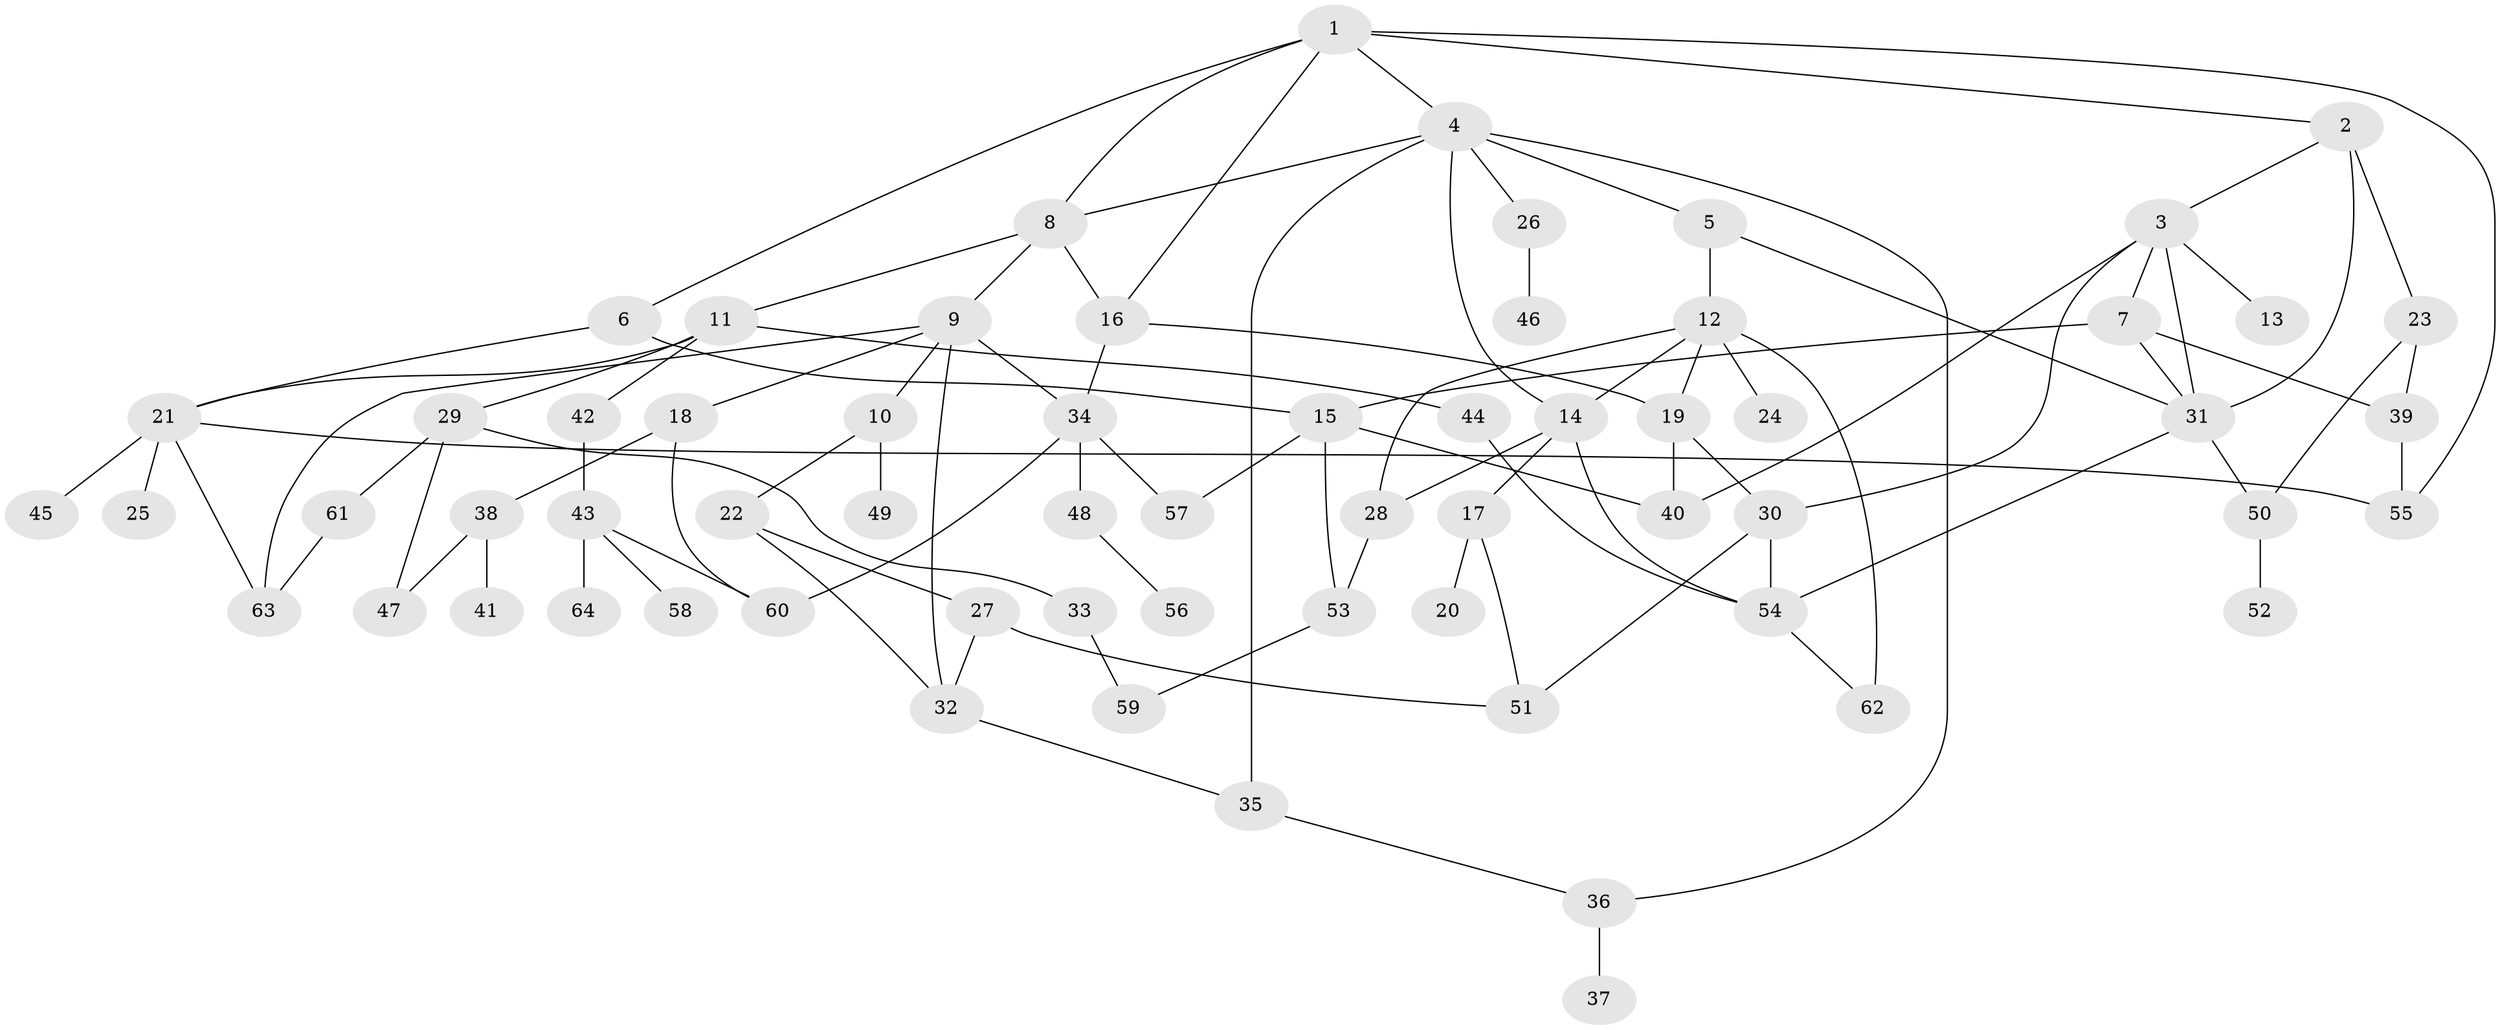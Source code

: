 // original degree distribution, {3: 0.1732283464566929, 4: 0.07086614173228346, 7: 0.015748031496062992, 5: 0.10236220472440945, 6: 0.03937007874015748, 2: 0.30708661417322836, 1: 0.29133858267716534}
// Generated by graph-tools (version 1.1) at 2025/49/03/04/25 22:49:01]
// undirected, 64 vertices, 99 edges
graph export_dot {
  node [color=gray90,style=filled];
  1;
  2;
  3;
  4;
  5;
  6;
  7;
  8;
  9;
  10;
  11;
  12;
  13;
  14;
  15;
  16;
  17;
  18;
  19;
  20;
  21;
  22;
  23;
  24;
  25;
  26;
  27;
  28;
  29;
  30;
  31;
  32;
  33;
  34;
  35;
  36;
  37;
  38;
  39;
  40;
  41;
  42;
  43;
  44;
  45;
  46;
  47;
  48;
  49;
  50;
  51;
  52;
  53;
  54;
  55;
  56;
  57;
  58;
  59;
  60;
  61;
  62;
  63;
  64;
  1 -- 2 [weight=1.0];
  1 -- 4 [weight=1.0];
  1 -- 6 [weight=1.0];
  1 -- 8 [weight=1.0];
  1 -- 16 [weight=1.0];
  1 -- 55 [weight=1.0];
  2 -- 3 [weight=1.0];
  2 -- 23 [weight=1.0];
  2 -- 31 [weight=2.0];
  3 -- 7 [weight=1.0];
  3 -- 13 [weight=1.0];
  3 -- 30 [weight=1.0];
  3 -- 31 [weight=1.0];
  3 -- 40 [weight=1.0];
  4 -- 5 [weight=1.0];
  4 -- 8 [weight=1.0];
  4 -- 14 [weight=1.0];
  4 -- 26 [weight=1.0];
  4 -- 35 [weight=1.0];
  4 -- 36 [weight=1.0];
  5 -- 12 [weight=1.0];
  5 -- 31 [weight=1.0];
  6 -- 15 [weight=1.0];
  6 -- 21 [weight=1.0];
  7 -- 15 [weight=1.0];
  7 -- 31 [weight=1.0];
  7 -- 39 [weight=1.0];
  8 -- 9 [weight=2.0];
  8 -- 11 [weight=1.0];
  8 -- 16 [weight=1.0];
  9 -- 10 [weight=1.0];
  9 -- 18 [weight=1.0];
  9 -- 32 [weight=1.0];
  9 -- 34 [weight=1.0];
  9 -- 63 [weight=1.0];
  10 -- 22 [weight=1.0];
  10 -- 49 [weight=1.0];
  11 -- 21 [weight=1.0];
  11 -- 29 [weight=1.0];
  11 -- 42 [weight=1.0];
  11 -- 44 [weight=1.0];
  12 -- 14 [weight=1.0];
  12 -- 19 [weight=1.0];
  12 -- 24 [weight=1.0];
  12 -- 28 [weight=1.0];
  12 -- 62 [weight=2.0];
  14 -- 17 [weight=1.0];
  14 -- 28 [weight=1.0];
  14 -- 54 [weight=1.0];
  15 -- 40 [weight=1.0];
  15 -- 53 [weight=1.0];
  15 -- 57 [weight=1.0];
  16 -- 19 [weight=1.0];
  16 -- 34 [weight=1.0];
  17 -- 20 [weight=1.0];
  17 -- 51 [weight=1.0];
  18 -- 38 [weight=1.0];
  18 -- 60 [weight=1.0];
  19 -- 30 [weight=1.0];
  19 -- 40 [weight=1.0];
  21 -- 25 [weight=1.0];
  21 -- 45 [weight=3.0];
  21 -- 55 [weight=1.0];
  21 -- 63 [weight=1.0];
  22 -- 27 [weight=2.0];
  22 -- 32 [weight=1.0];
  23 -- 39 [weight=1.0];
  23 -- 50 [weight=1.0];
  26 -- 46 [weight=1.0];
  27 -- 32 [weight=1.0];
  27 -- 51 [weight=1.0];
  28 -- 53 [weight=2.0];
  29 -- 33 [weight=1.0];
  29 -- 47 [weight=1.0];
  29 -- 61 [weight=1.0];
  30 -- 51 [weight=1.0];
  30 -- 54 [weight=1.0];
  31 -- 50 [weight=1.0];
  31 -- 54 [weight=1.0];
  32 -- 35 [weight=1.0];
  33 -- 59 [weight=1.0];
  34 -- 48 [weight=1.0];
  34 -- 57 [weight=1.0];
  34 -- 60 [weight=1.0];
  35 -- 36 [weight=1.0];
  36 -- 37 [weight=2.0];
  38 -- 41 [weight=1.0];
  38 -- 47 [weight=1.0];
  39 -- 55 [weight=1.0];
  42 -- 43 [weight=1.0];
  43 -- 58 [weight=1.0];
  43 -- 60 [weight=1.0];
  43 -- 64 [weight=1.0];
  44 -- 54 [weight=1.0];
  48 -- 56 [weight=1.0];
  50 -- 52 [weight=1.0];
  53 -- 59 [weight=1.0];
  54 -- 62 [weight=1.0];
  61 -- 63 [weight=1.0];
}
